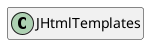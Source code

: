 @startuml
set namespaceSeparator \\
hide members
hide << alias >> circle

class JHtmlTemplates
@enduml
